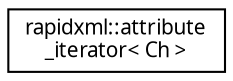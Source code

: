 digraph "Иерархия классов. Графический вид."
{
 // INTERACTIVE_SVG=YES
  edge [fontname="Verdana",fontsize="10",labelfontname="Verdana",labelfontsize="10"];
  node [fontname="Verdana",fontsize="10",shape=record];
  rankdir="LR";
  Node1 [label="rapidxml::attribute\l_iterator\< Ch \>",height=0.2,width=0.4,color="black", fillcolor="white", style="filled",URL="$a00067.html",tooltip="Iterator of child attributes of xml_node. "];
}
